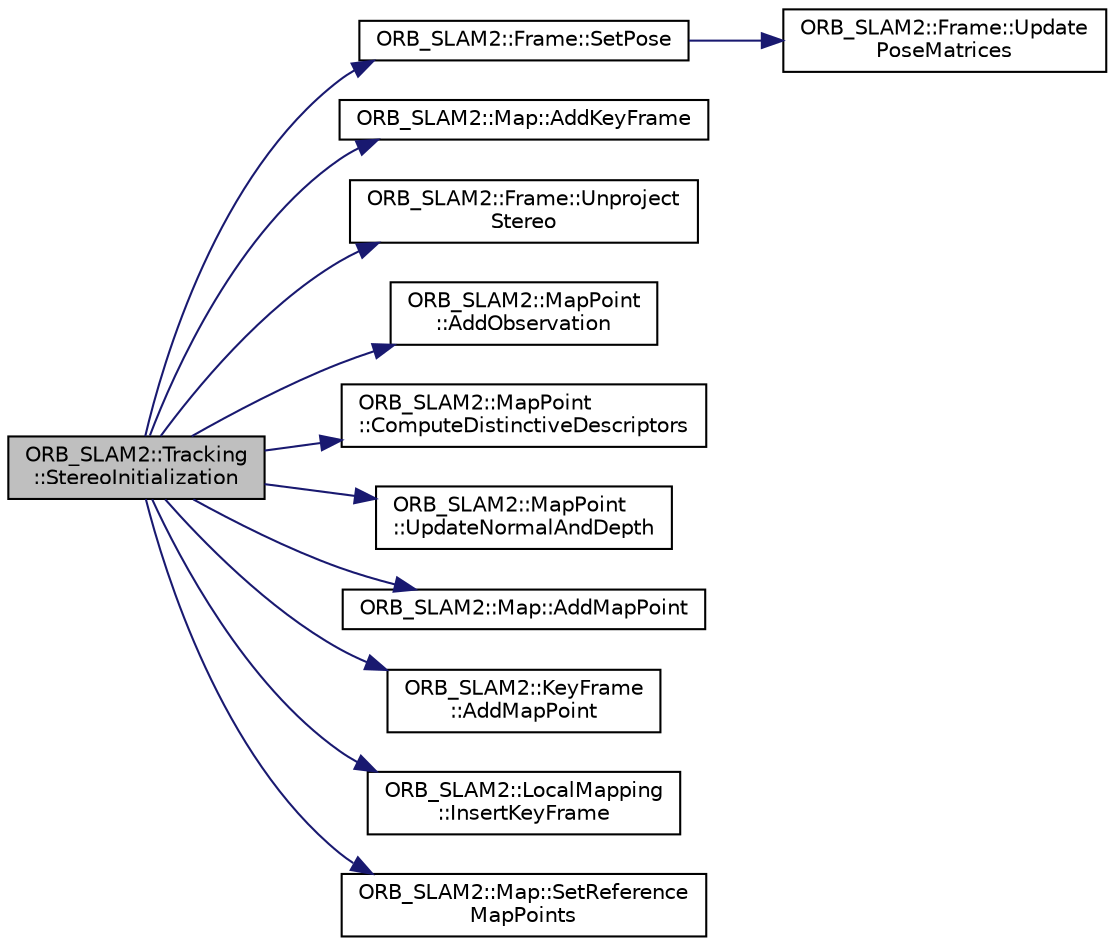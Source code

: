 digraph "ORB_SLAM2::Tracking::StereoInitialization"
{
  edge [fontname="Helvetica",fontsize="10",labelfontname="Helvetica",labelfontsize="10"];
  node [fontname="Helvetica",fontsize="10",shape=record];
  rankdir="LR";
  Node97 [label="ORB_SLAM2::Tracking\l::StereoInitialization",height=0.2,width=0.4,color="black", fillcolor="grey75", style="filled", fontcolor="black"];
  Node97 -> Node98 [color="midnightblue",fontsize="10",style="solid",fontname="Helvetica"];
  Node98 [label="ORB_SLAM2::Frame::SetPose",height=0.2,width=0.4,color="black", fillcolor="white", style="filled",URL="$class_o_r_b___s_l_a_m2_1_1_frame.html#a95cf2ea68735ef3e8c2d820eada11bf4",tooltip="Set the camera pose. "];
  Node98 -> Node99 [color="midnightblue",fontsize="10",style="solid",fontname="Helvetica"];
  Node99 [label="ORB_SLAM2::Frame::Update\lPoseMatrices",height=0.2,width=0.4,color="black", fillcolor="white", style="filled",URL="$class_o_r_b___s_l_a_m2_1_1_frame.html#a0a18d3024a23f6fa2cab9c7d987598c2",tooltip="Computes rotation, translation and camera center matrices from the camera pose. "];
  Node97 -> Node100 [color="midnightblue",fontsize="10",style="solid",fontname="Helvetica"];
  Node100 [label="ORB_SLAM2::Map::AddKeyFrame",height=0.2,width=0.4,color="black", fillcolor="white", style="filled",URL="$class_o_r_b___s_l_a_m2_1_1_map.html#a688de3b072e0176bb288bb70d36cd0e9",tooltip="Insert KeyFrame in the map. "];
  Node97 -> Node101 [color="midnightblue",fontsize="10",style="solid",fontname="Helvetica"];
  Node101 [label="ORB_SLAM2::Frame::Unproject\lStereo",height=0.2,width=0.4,color="black", fillcolor="white", style="filled",URL="$class_o_r_b___s_l_a_m2_1_1_frame.html#a46084d187e1fc60181e1c72f77c733ca",tooltip="Backprojects a keypoint (if stereo/depth info available) into 3D world coordinates. "];
  Node97 -> Node102 [color="midnightblue",fontsize="10",style="solid",fontname="Helvetica"];
  Node102 [label="ORB_SLAM2::MapPoint\l::AddObservation",height=0.2,width=0.4,color="black", fillcolor="white", style="filled",URL="$class_o_r_b___s_l_a_m2_1_1_map_point.html#a37277ee3c7d8657976e749ab920bb13f",tooltip="添加观测 "];
  Node97 -> Node103 [color="midnightblue",fontsize="10",style="solid",fontname="Helvetica"];
  Node103 [label="ORB_SLAM2::MapPoint\l::ComputeDistinctiveDescriptors",height=0.2,width=0.4,color="black", fillcolor="white", style="filled",URL="$class_o_r_b___s_l_a_m2_1_1_map_point.html#ab4c3dfd8f5f05a4b1888021f1fac3d84",tooltip="计算具有代表的描述子 "];
  Node97 -> Node104 [color="midnightblue",fontsize="10",style="solid",fontname="Helvetica"];
  Node104 [label="ORB_SLAM2::MapPoint\l::UpdateNormalAndDepth",height=0.2,width=0.4,color="black", fillcolor="white", style="filled",URL="$class_o_r_b___s_l_a_m2_1_1_map_point.html#ac5b8e4ec6a7737860af57058bdd16124",tooltip="更新平均观测方向以及观测距离范围 "];
  Node97 -> Node105 [color="midnightblue",fontsize="10",style="solid",fontname="Helvetica"];
  Node105 [label="ORB_SLAM2::Map::AddMapPoint",height=0.2,width=0.4,color="black", fillcolor="white", style="filled",URL="$class_o_r_b___s_l_a_m2_1_1_map.html#a2d8e1b4376778dfe32df90ec00b599e3",tooltip="Insert MapPoint in the map. "];
  Node97 -> Node106 [color="midnightblue",fontsize="10",style="solid",fontname="Helvetica"];
  Node106 [label="ORB_SLAM2::KeyFrame\l::AddMapPoint",height=0.2,width=0.4,color="black", fillcolor="white", style="filled",URL="$class_o_r_b___s_l_a_m2_1_1_key_frame.html#a16ea4f0cfa1ca411bb3382107fe69d2d",tooltip="Add MapPoint to KeyFrame. "];
  Node97 -> Node107 [color="midnightblue",fontsize="10",style="solid",fontname="Helvetica"];
  Node107 [label="ORB_SLAM2::LocalMapping\l::InsertKeyFrame",height=0.2,width=0.4,color="black", fillcolor="white", style="filled",URL="$class_o_r_b___s_l_a_m2_1_1_local_mapping.html#af2d70466a1a217fb7e55d874931ce688",tooltip="插入关键帧 "];
  Node97 -> Node108 [color="midnightblue",fontsize="10",style="solid",fontname="Helvetica"];
  Node108 [label="ORB_SLAM2::Map::SetReference\lMapPoints",height=0.2,width=0.4,color="black", fillcolor="white", style="filled",URL="$class_o_r_b___s_l_a_m2_1_1_map.html#ac31706152aeb99c94ddb7f6ce452bd77",tooltip="设置参考MapPoints，将用于DrawMapPoints函数画图 "];
}
